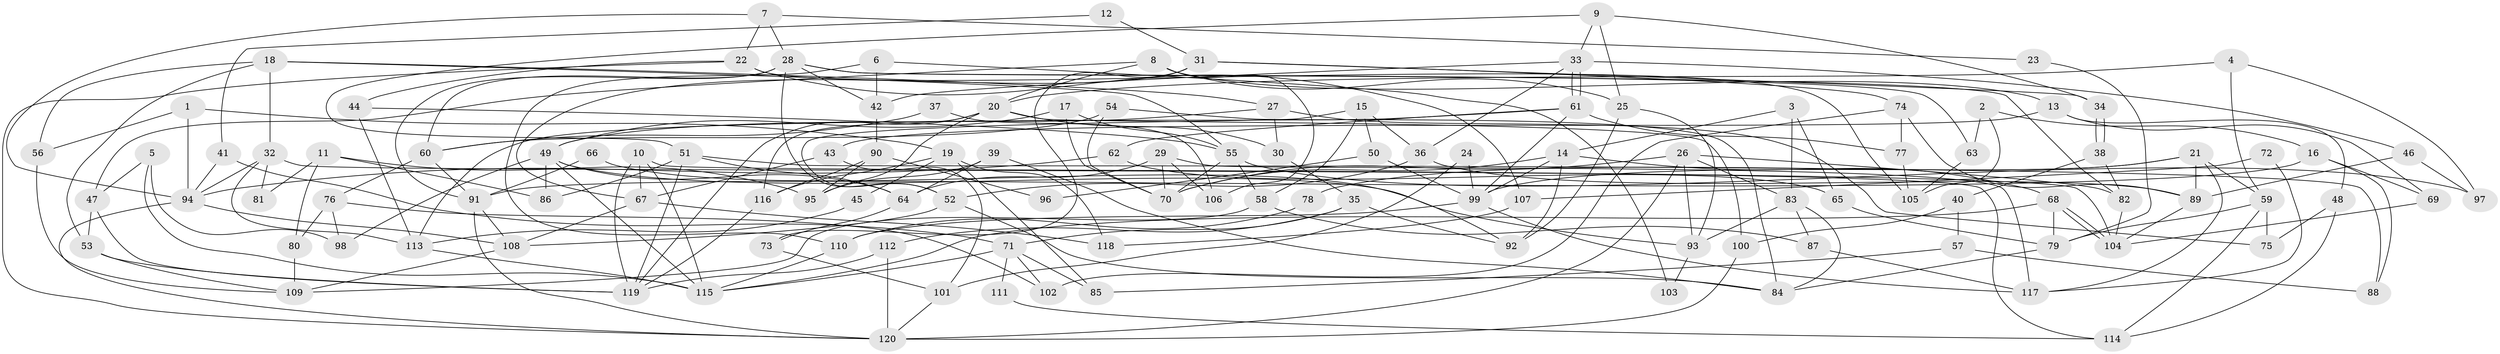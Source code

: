 // coarse degree distribution, {8: 0.075, 5: 0.15, 6: 0.1375, 4: 0.1875, 3: 0.225, 7: 0.075, 9: 0.025, 2: 0.0875, 10: 0.025, 12: 0.0125}
// Generated by graph-tools (version 1.1) at 2025/52/02/27/25 19:52:04]
// undirected, 120 vertices, 240 edges
graph export_dot {
graph [start="1"]
  node [color=gray90,style=filled];
  1;
  2;
  3;
  4;
  5;
  6;
  7;
  8;
  9;
  10;
  11;
  12;
  13;
  14;
  15;
  16;
  17;
  18;
  19;
  20;
  21;
  22;
  23;
  24;
  25;
  26;
  27;
  28;
  29;
  30;
  31;
  32;
  33;
  34;
  35;
  36;
  37;
  38;
  39;
  40;
  41;
  42;
  43;
  44;
  45;
  46;
  47;
  48;
  49;
  50;
  51;
  52;
  53;
  54;
  55;
  56;
  57;
  58;
  59;
  60;
  61;
  62;
  63;
  64;
  65;
  66;
  67;
  68;
  69;
  70;
  71;
  72;
  73;
  74;
  75;
  76;
  77;
  78;
  79;
  80;
  81;
  82;
  83;
  84;
  85;
  86;
  87;
  88;
  89;
  90;
  91;
  92;
  93;
  94;
  95;
  96;
  97;
  98;
  99;
  100;
  101;
  102;
  103;
  104;
  105;
  106;
  107;
  108;
  109;
  110;
  111;
  112;
  113;
  114;
  115;
  116;
  117;
  118;
  119;
  120;
  1 -- 94;
  1 -- 56;
  1 -- 19;
  2 -- 63;
  2 -- 16;
  2 -- 105;
  3 -- 14;
  3 -- 83;
  3 -- 65;
  4 -- 20;
  4 -- 59;
  4 -- 97;
  5 -- 115;
  5 -- 98;
  5 -- 47;
  6 -- 110;
  6 -- 42;
  6 -- 103;
  7 -- 94;
  7 -- 28;
  7 -- 22;
  7 -- 23;
  8 -- 47;
  8 -- 25;
  8 -- 13;
  8 -- 20;
  8 -- 106;
  9 -- 33;
  9 -- 51;
  9 -- 25;
  9 -- 34;
  10 -- 115;
  10 -- 119;
  10 -- 67;
  10 -- 114;
  11 -- 95;
  11 -- 86;
  11 -- 80;
  11 -- 81;
  12 -- 31;
  12 -- 41;
  13 -- 43;
  13 -- 48;
  13 -- 69;
  14 -- 68;
  14 -- 70;
  14 -- 92;
  14 -- 99;
  15 -- 36;
  15 -- 52;
  15 -- 50;
  15 -- 58;
  16 -- 91;
  16 -- 88;
  16 -- 69;
  17 -- 49;
  17 -- 55;
  17 -- 70;
  18 -- 32;
  18 -- 55;
  18 -- 27;
  18 -- 53;
  18 -- 56;
  19 -- 116;
  19 -- 45;
  19 -- 85;
  19 -- 118;
  20 -- 119;
  20 -- 30;
  20 -- 95;
  20 -- 100;
  20 -- 116;
  21 -- 117;
  21 -- 99;
  21 -- 59;
  21 -- 78;
  21 -- 89;
  22 -- 44;
  22 -- 105;
  22 -- 107;
  22 -- 120;
  23 -- 79;
  24 -- 101;
  24 -- 99;
  25 -- 93;
  25 -- 92;
  26 -- 120;
  26 -- 82;
  26 -- 70;
  26 -- 83;
  26 -- 93;
  27 -- 49;
  27 -- 30;
  27 -- 75;
  28 -- 52;
  28 -- 91;
  28 -- 42;
  28 -- 60;
  28 -- 63;
  28 -- 82;
  29 -- 117;
  29 -- 70;
  29 -- 64;
  29 -- 106;
  30 -- 35;
  31 -- 34;
  31 -- 67;
  31 -- 73;
  31 -- 74;
  32 -- 113;
  32 -- 104;
  32 -- 81;
  32 -- 94;
  33 -- 61;
  33 -- 61;
  33 -- 42;
  33 -- 36;
  33 -- 46;
  34 -- 38;
  34 -- 38;
  35 -- 92;
  35 -- 71;
  35 -- 112;
  36 -- 89;
  36 -- 52;
  37 -- 60;
  37 -- 106;
  38 -- 82;
  38 -- 40;
  39 -- 64;
  39 -- 84;
  39 -- 95;
  40 -- 100;
  40 -- 57;
  41 -- 71;
  41 -- 94;
  42 -- 90;
  43 -- 101;
  43 -- 67;
  44 -- 113;
  44 -- 55;
  45 -- 113;
  46 -- 89;
  46 -- 97;
  47 -- 53;
  47 -- 119;
  48 -- 114;
  48 -- 75;
  49 -- 115;
  49 -- 93;
  49 -- 64;
  49 -- 86;
  49 -- 98;
  50 -- 99;
  50 -- 96;
  51 -- 119;
  51 -- 64;
  51 -- 86;
  51 -- 88;
  52 -- 108;
  52 -- 84;
  53 -- 119;
  53 -- 109;
  54 -- 84;
  54 -- 70;
  54 -- 60;
  55 -- 70;
  55 -- 97;
  55 -- 58;
  56 -- 109;
  57 -- 85;
  57 -- 88;
  58 -- 87;
  58 -- 109;
  59 -- 75;
  59 -- 79;
  59 -- 114;
  60 -- 76;
  60 -- 91;
  61 -- 77;
  61 -- 62;
  61 -- 99;
  61 -- 113;
  62 -- 94;
  62 -- 65;
  63 -- 105;
  64 -- 73;
  65 -- 79;
  66 -- 91;
  66 -- 92;
  67 -- 108;
  67 -- 118;
  68 -- 104;
  68 -- 104;
  68 -- 79;
  68 -- 115;
  69 -- 104;
  71 -- 102;
  71 -- 85;
  71 -- 111;
  71 -- 115;
  72 -- 107;
  72 -- 117;
  73 -- 101;
  74 -- 89;
  74 -- 77;
  74 -- 102;
  76 -- 80;
  76 -- 98;
  76 -- 102;
  77 -- 105;
  78 -- 110;
  79 -- 84;
  80 -- 109;
  82 -- 104;
  83 -- 84;
  83 -- 87;
  83 -- 93;
  87 -- 117;
  89 -- 104;
  90 -- 116;
  90 -- 95;
  90 -- 96;
  91 -- 120;
  91 -- 108;
  93 -- 103;
  94 -- 108;
  94 -- 120;
  99 -- 110;
  99 -- 117;
  100 -- 120;
  101 -- 120;
  107 -- 118;
  108 -- 109;
  110 -- 115;
  111 -- 114;
  112 -- 120;
  112 -- 119;
  113 -- 115;
  116 -- 119;
}
